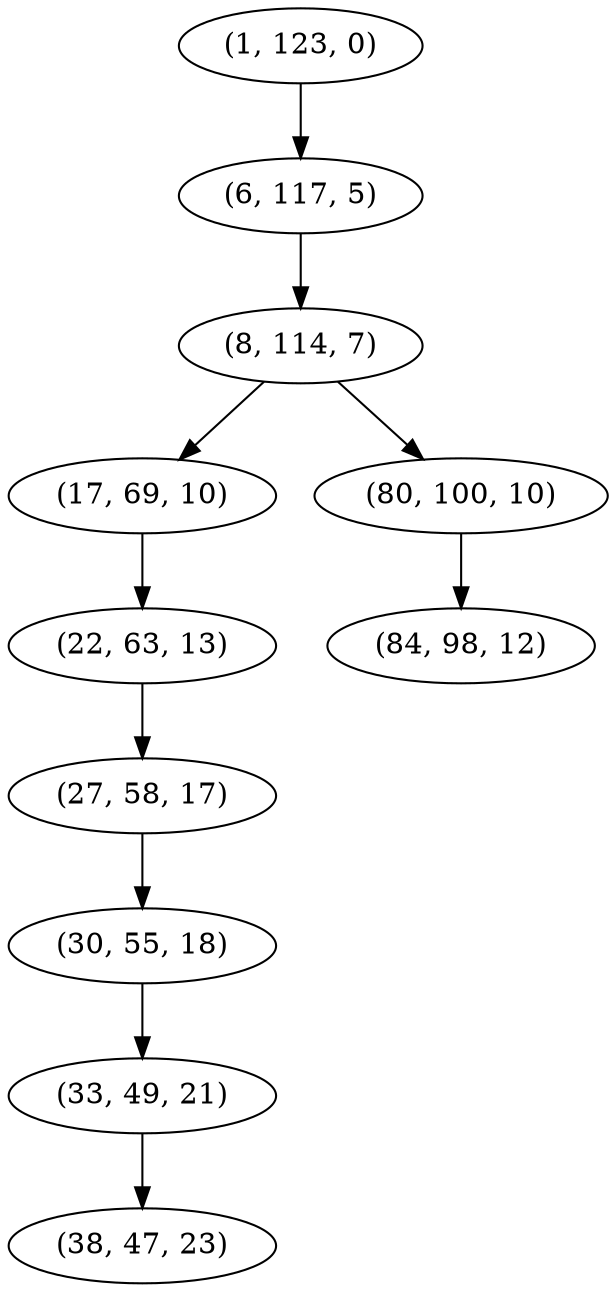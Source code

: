 digraph tree {
    "(1, 123, 0)";
    "(6, 117, 5)";
    "(8, 114, 7)";
    "(17, 69, 10)";
    "(22, 63, 13)";
    "(27, 58, 17)";
    "(30, 55, 18)";
    "(33, 49, 21)";
    "(38, 47, 23)";
    "(80, 100, 10)";
    "(84, 98, 12)";
    "(1, 123, 0)" -> "(6, 117, 5)";
    "(6, 117, 5)" -> "(8, 114, 7)";
    "(8, 114, 7)" -> "(17, 69, 10)";
    "(8, 114, 7)" -> "(80, 100, 10)";
    "(17, 69, 10)" -> "(22, 63, 13)";
    "(22, 63, 13)" -> "(27, 58, 17)";
    "(27, 58, 17)" -> "(30, 55, 18)";
    "(30, 55, 18)" -> "(33, 49, 21)";
    "(33, 49, 21)" -> "(38, 47, 23)";
    "(80, 100, 10)" -> "(84, 98, 12)";
}
